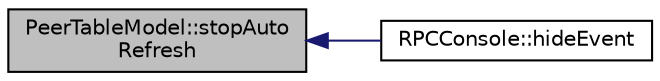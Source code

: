 digraph "PeerTableModel::stopAutoRefresh"
{
  edge [fontname="Helvetica",fontsize="10",labelfontname="Helvetica",labelfontsize="10"];
  node [fontname="Helvetica",fontsize="10",shape=record];
  rankdir="LR";
  Node56 [label="PeerTableModel::stopAuto\lRefresh",height=0.2,width=0.4,color="black", fillcolor="grey75", style="filled", fontcolor="black"];
  Node56 -> Node57 [dir="back",color="midnightblue",fontsize="10",style="solid",fontname="Helvetica"];
  Node57 [label="RPCConsole::hideEvent",height=0.2,width=0.4,color="black", fillcolor="white", style="filled",URL="$d7/de8/class_r_p_c_console.html#ab274388ac3828e7341e84dd070f7da9a"];
}
